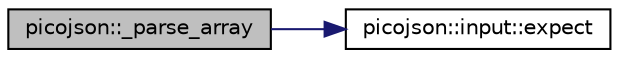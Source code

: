digraph "picojson::_parse_array"
{
  edge [fontname="Helvetica",fontsize="10",labelfontname="Helvetica",labelfontsize="10"];
  node [fontname="Helvetica",fontsize="10",shape=record];
  rankdir="LR";
  Node33 [label="picojson::_parse_array",height=0.2,width=0.4,color="black", fillcolor="grey75", style="filled", fontcolor="black"];
  Node33 -> Node34 [color="midnightblue",fontsize="10",style="solid",fontname="Helvetica"];
  Node34 [label="picojson::input::expect",height=0.2,width=0.4,color="black", fillcolor="white", style="filled",URL="$classpicojson_1_1input.html#a14c29e99d9c9aa8cdbb46178c434d663"];
}
